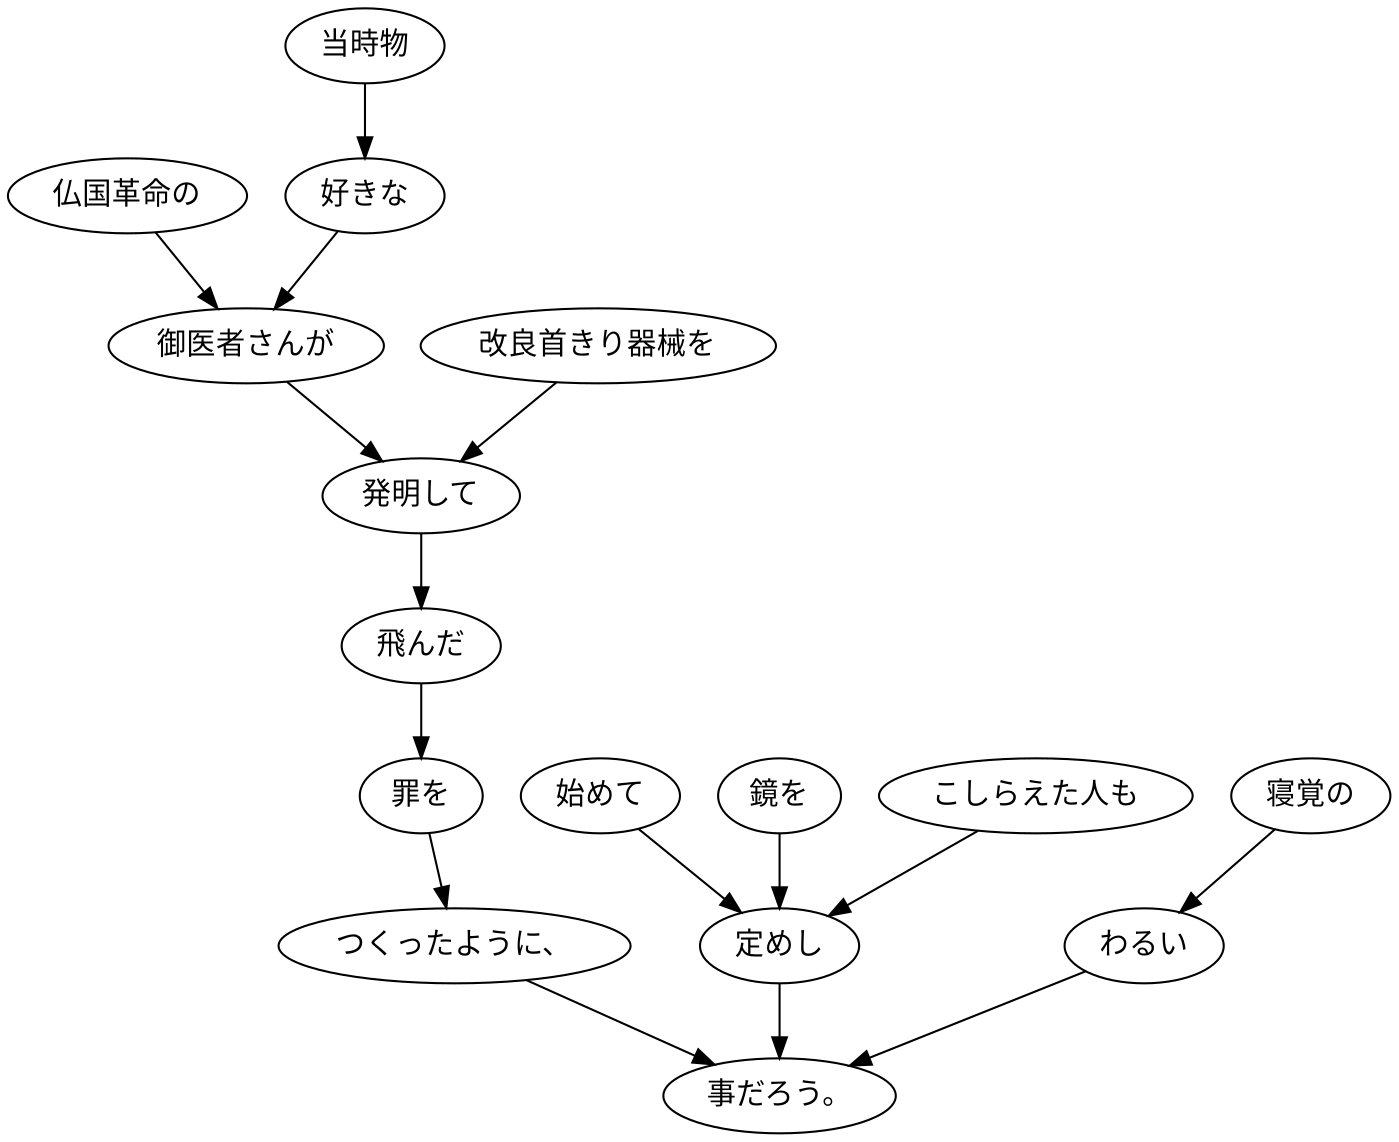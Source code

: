 digraph graph5713 {
	node0 [label="仏国革命の"];
	node1 [label="当時物"];
	node2 [label="好きな"];
	node3 [label="御医者さんが"];
	node4 [label="改良首きり器械を"];
	node5 [label="発明して"];
	node6 [label="飛んだ"];
	node7 [label="罪を"];
	node8 [label="つくったように、"];
	node9 [label="始めて"];
	node10 [label="鏡を"];
	node11 [label="こしらえた人も"];
	node12 [label="定めし"];
	node13 [label="寝覚の"];
	node14 [label="わるい"];
	node15 [label="事だろう。"];
	node0 -> node3;
	node1 -> node2;
	node2 -> node3;
	node3 -> node5;
	node4 -> node5;
	node5 -> node6;
	node6 -> node7;
	node7 -> node8;
	node8 -> node15;
	node9 -> node12;
	node10 -> node12;
	node11 -> node12;
	node12 -> node15;
	node13 -> node14;
	node14 -> node15;
}
